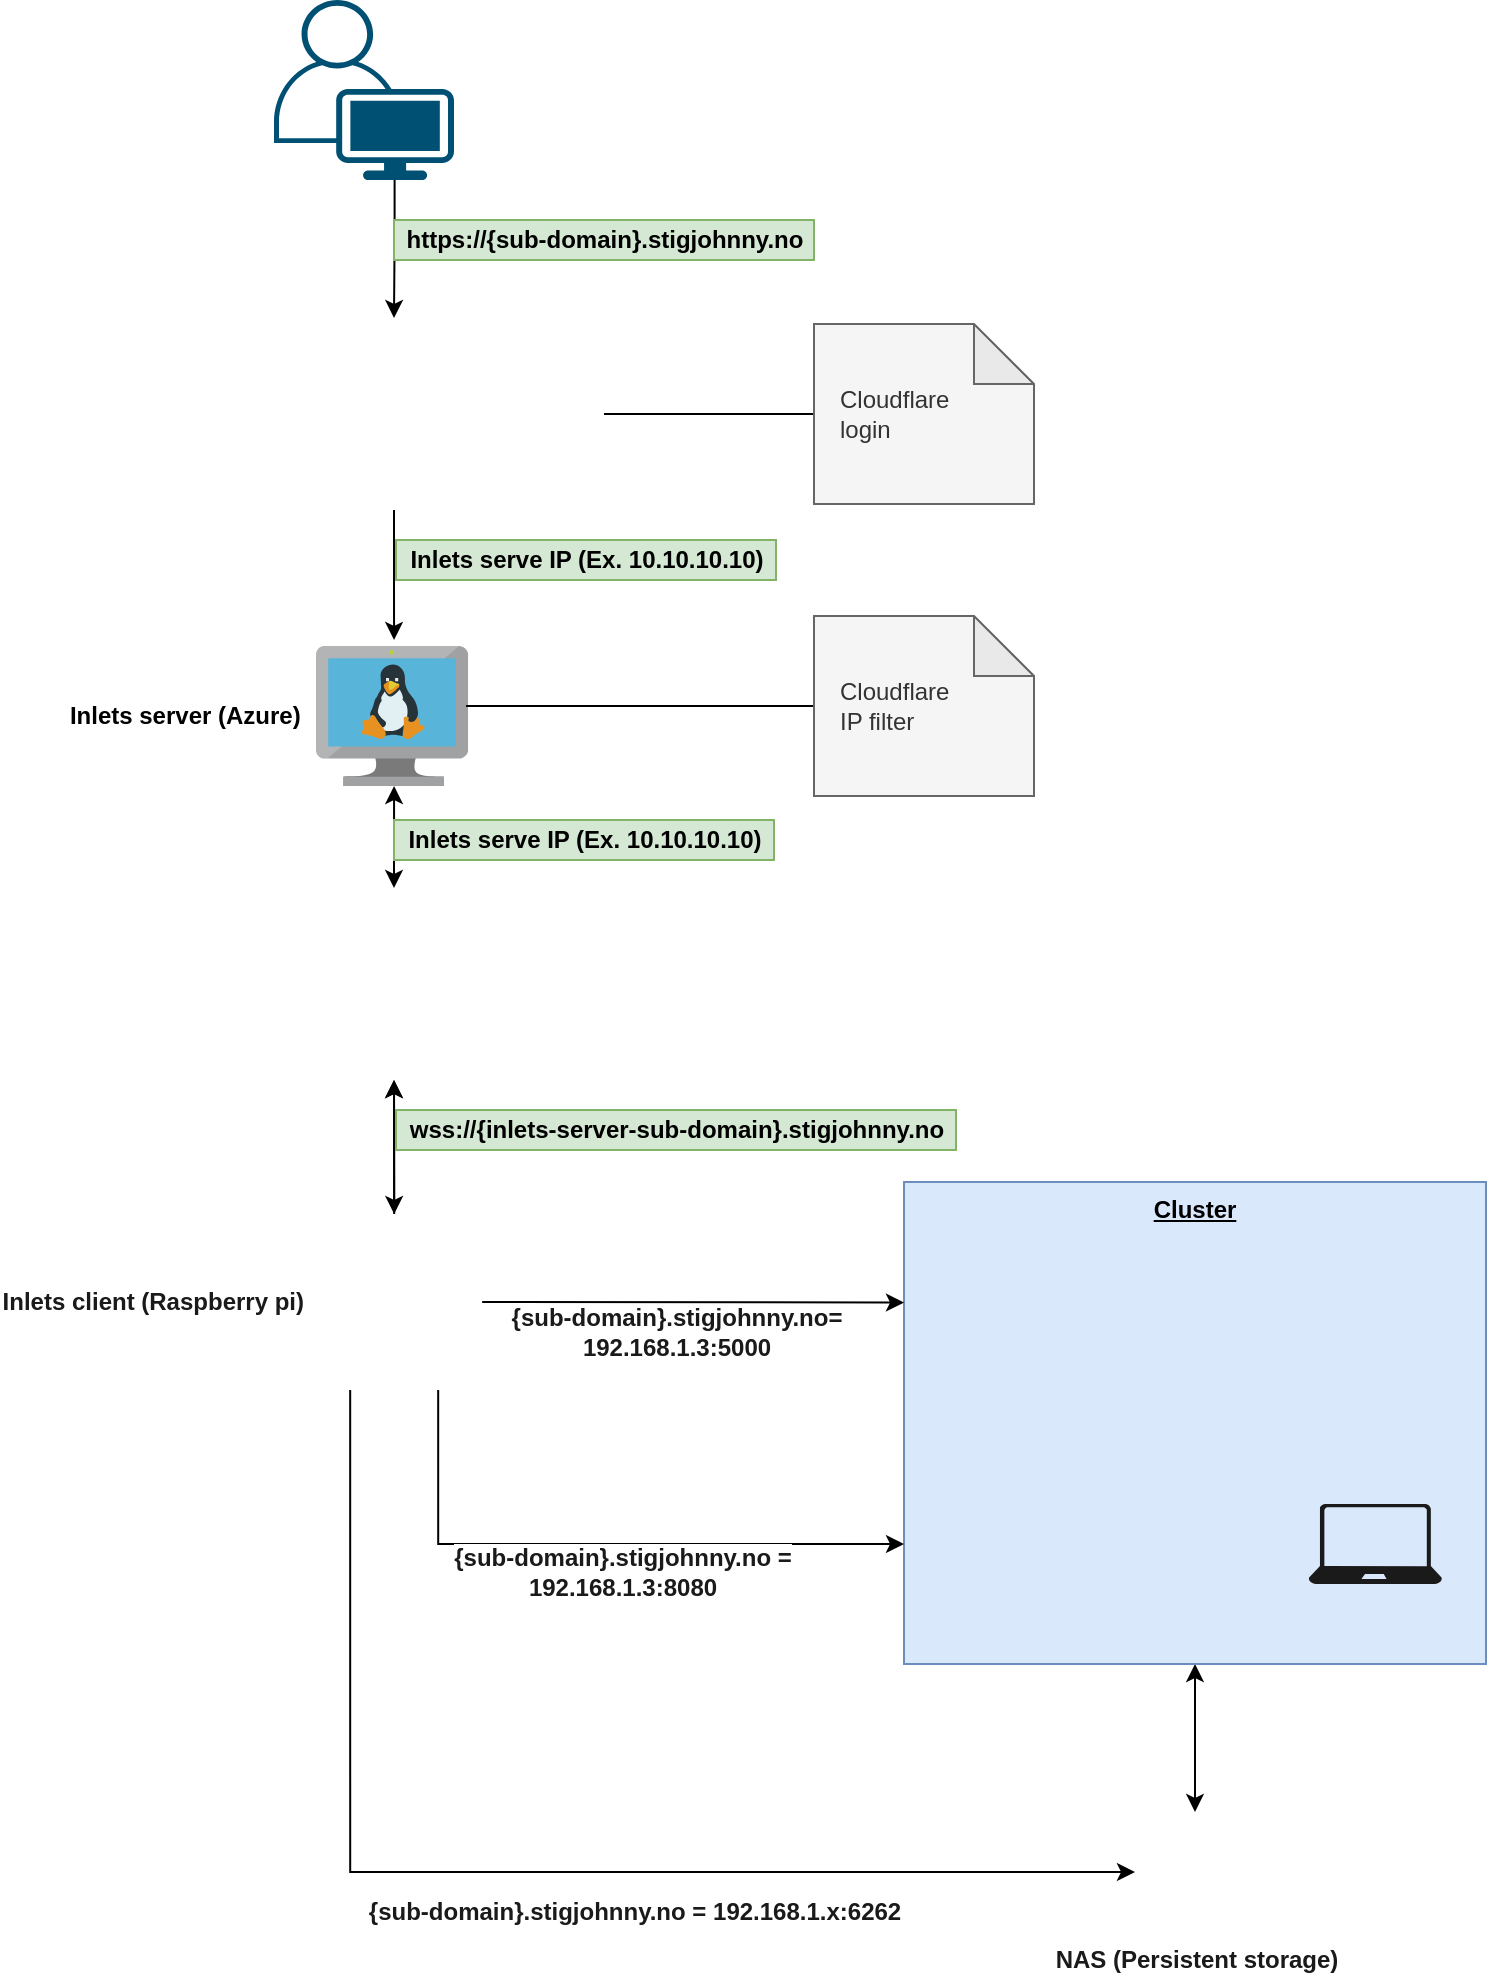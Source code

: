 <mxfile version="13.6.10" type="github">
  <diagram id="s8AwVMIxezCo4EP9aFGA" name="Page-1">
    <mxGraphModel dx="2062" dy="1154" grid="1" gridSize="10" guides="1" tooltips="1" connect="1" arrows="1" fold="1" page="1" pageScale="1" pageWidth="827" pageHeight="1169" math="0" shadow="0">
      <root>
        <mxCell id="0" />
        <mxCell id="1" parent="0" />
        <mxCell id="O-EB3cGpP6omxJuydePZ-1" style="edgeStyle=orthogonalEdgeStyle;rounded=0;sketch=0;orthogonalLoop=1;jettySize=auto;html=1;exitX=0.5;exitY=1;exitDx=0;exitDy=0;entryX=0.5;entryY=0;entryDx=0;entryDy=0;endArrow=classic;endFill=1;fontColor=#1A1A1A;startArrow=classic;startFill=1;" parent="1" source="O-EB3cGpP6omxJuydePZ-2" target="O-EB3cGpP6omxJuydePZ-34" edge="1">
          <mxGeometry relative="1" as="geometry" />
        </mxCell>
        <mxCell id="O-EB3cGpP6omxJuydePZ-2" value="&lt;b&gt;&lt;u&gt;Cluster&lt;/u&gt;&lt;/b&gt;" style="rounded=0;whiteSpace=wrap;html=1;labelBackgroundColor=none;fillColor=#dae8fc;strokeColor=#6c8ebf;verticalAlign=top;" parent="1" vertex="1">
          <mxGeometry x="464" y="641" width="291" height="241" as="geometry" />
        </mxCell>
        <mxCell id="O-EB3cGpP6omxJuydePZ-3" style="edgeStyle=orthogonalEdgeStyle;rounded=0;orthogonalLoop=1;jettySize=auto;html=1;exitX=0.5;exitY=1;exitDx=0;exitDy=0;entryX=0.513;entryY=-0.043;entryDx=0;entryDy=0;entryPerimeter=0;fontColor=#1A1A1A;metaEdit=0;sketch=0;" parent="1" source="O-EB3cGpP6omxJuydePZ-5" target="O-EB3cGpP6omxJuydePZ-9" edge="1">
          <mxGeometry relative="1" as="geometry">
            <Array as="points">
              <mxPoint x="209" y="340" />
              <mxPoint x="209" y="340" />
            </Array>
          </mxGeometry>
        </mxCell>
        <mxCell id="O-EB3cGpP6omxJuydePZ-4" style="edgeStyle=orthogonalEdgeStyle;rounded=0;sketch=0;orthogonalLoop=1;jettySize=auto;html=1;exitX=1;exitY=0.5;exitDx=0;exitDy=0;entryX=0;entryY=0.5;entryDx=0;entryDy=0;entryPerimeter=0;fontColor=#1A1A1A;endArrow=none;endFill=0;" parent="1" source="O-EB3cGpP6omxJuydePZ-5" target="O-EB3cGpP6omxJuydePZ-26" edge="1">
          <mxGeometry relative="1" as="geometry" />
        </mxCell>
        <mxCell id="O-EB3cGpP6omxJuydePZ-5" value="" style="shape=image;html=1;verticalAlign=top;verticalLabelPosition=bottom;labelBackgroundColor=#ffffff;imageAspect=0;aspect=fixed;image=https://www.cloudflare.com/img/logo-web-badges/cf-logo-on-white-bg.svg;fontColor=#FFB570;labelBorderColor=none;" parent="1" vertex="1">
          <mxGeometry x="104" y="209" width="210" height="96" as="geometry" />
        </mxCell>
        <mxCell id="O-EB3cGpP6omxJuydePZ-6" style="edgeStyle=orthogonalEdgeStyle;rounded=0;orthogonalLoop=1;jettySize=auto;html=1;exitX=0.67;exitY=1;exitDx=0;exitDy=0;entryX=0.5;entryY=0;entryDx=0;entryDy=0;fontColor=#FFB570;exitPerimeter=0;" parent="1" source="O-EB3cGpP6omxJuydePZ-8" target="O-EB3cGpP6omxJuydePZ-5" edge="1">
          <mxGeometry relative="1" as="geometry">
            <Array as="points">
              <mxPoint x="209" y="170" />
              <mxPoint x="209" y="170" />
            </Array>
          </mxGeometry>
        </mxCell>
        <mxCell id="O-EB3cGpP6omxJuydePZ-8" value="" style="points=[[0.35,0,0],[0.98,0.51,0],[1,0.71,0],[0.67,1,0],[0,0.795,0],[0,0.65,0]];verticalLabelPosition=bottom;html=1;verticalAlign=top;aspect=fixed;align=center;pointerEvents=1;shape=mxgraph.cisco19.user;fillColor=#005073;strokeColor=none;fontColor=#FFB570;" parent="1" vertex="1">
          <mxGeometry x="149" y="50" width="90" height="90" as="geometry" />
        </mxCell>
        <mxCell id="O-EB3cGpP6omxJuydePZ-9" value="&lt;b&gt;Inlets server (Azure)&amp;nbsp;&amp;nbsp;&lt;/b&gt;" style="aspect=fixed;html=1;points=[];align=right;image;fontSize=12;image=img/lib/mscae/VM_Linux.svg;labelPosition=left;verticalLabelPosition=middle;verticalAlign=middle;" parent="1" vertex="1">
          <mxGeometry x="170" y="373" width="76.09" height="70" as="geometry" />
        </mxCell>
        <mxCell id="O-EB3cGpP6omxJuydePZ-10" style="edgeStyle=orthogonalEdgeStyle;rounded=0;orthogonalLoop=1;jettySize=auto;html=1;exitX=0.5;exitY=0;exitDx=0;exitDy=0;fontColor=#1A1A1A;" parent="1" source="O-EB3cGpP6omxJuydePZ-17" target="O-EB3cGpP6omxJuydePZ-20" edge="1">
          <mxGeometry relative="1" as="geometry" />
        </mxCell>
        <mxCell id="O-EB3cGpP6omxJuydePZ-11" style="edgeStyle=orthogonalEdgeStyle;rounded=0;sketch=0;orthogonalLoop=1;jettySize=auto;html=1;exitX=1;exitY=0.5;exitDx=0;exitDy=0;entryX=0;entryY=0.25;entryDx=0;entryDy=0;endArrow=classic;endFill=1;fontColor=#1A1A1A;" parent="1" source="O-EB3cGpP6omxJuydePZ-17" target="O-EB3cGpP6omxJuydePZ-2" edge="1">
          <mxGeometry relative="1" as="geometry">
            <Array as="points">
              <mxPoint x="253" y="701" />
            </Array>
          </mxGeometry>
        </mxCell>
        <mxCell id="O-EB3cGpP6omxJuydePZ-12" value="{sub-domain}.stigjohnny.no=&lt;br&gt;192.168.1.3:5000" style="edgeLabel;html=1;align=center;verticalAlign=middle;resizable=0;points=[];fontColor=#1A1A1A;fontSize=12;fontStyle=1" parent="O-EB3cGpP6omxJuydePZ-11" vertex="1" connectable="0">
          <mxGeometry x="0.353" y="2" relative="1" as="geometry">
            <mxPoint x="-46.09" y="16.72" as="offset" />
          </mxGeometry>
        </mxCell>
        <mxCell id="O-EB3cGpP6omxJuydePZ-13" style="edgeStyle=orthogonalEdgeStyle;rounded=0;sketch=0;orthogonalLoop=1;jettySize=auto;html=1;endArrow=classic;endFill=1;fontColor=#1A1A1A;exitX=0.75;exitY=1;exitDx=0;exitDy=0;" parent="1" source="O-EB3cGpP6omxJuydePZ-17" edge="1">
          <mxGeometry relative="1" as="geometry">
            <Array as="points">
              <mxPoint x="231" y="822" />
            </Array>
            <mxPoint x="464" y="822" as="targetPoint" />
          </mxGeometry>
        </mxCell>
        <mxCell id="O-EB3cGpP6omxJuydePZ-14" value="{sub-domain}.stigjohnny.no = &lt;br&gt;192.168.1.3:8080" style="edgeLabel;html=1;align=center;verticalAlign=middle;resizable=0;points=[];fontColor=#1A1A1A;fontStyle=1;fontSize=12;" parent="O-EB3cGpP6omxJuydePZ-13" vertex="1" connectable="0">
          <mxGeometry x="0.098" y="-4" relative="1" as="geometry">
            <mxPoint x="-1.1" y="10" as="offset" />
          </mxGeometry>
        </mxCell>
        <mxCell id="O-EB3cGpP6omxJuydePZ-15" style="edgeStyle=orthogonalEdgeStyle;rounded=0;sketch=0;orthogonalLoop=1;jettySize=auto;html=1;exitX=0.25;exitY=1;exitDx=0;exitDy=0;entryX=0;entryY=0.5;entryDx=0;entryDy=0;endArrow=classic;endFill=1;fontColor=#1A1A1A;" parent="1" source="O-EB3cGpP6omxJuydePZ-17" target="O-EB3cGpP6omxJuydePZ-34" edge="1">
          <mxGeometry relative="1" as="geometry" />
        </mxCell>
        <mxCell id="O-EB3cGpP6omxJuydePZ-16" value="{sub-domain}.stigjohnny.no = 192.168.1.x:6262" style="edgeLabel;html=1;align=center;verticalAlign=middle;resizable=0;points=[];fontColor=#1A1A1A;fontSize=12;fontStyle=1" parent="O-EB3cGpP6omxJuydePZ-15" vertex="1" connectable="0">
          <mxGeometry x="-0.248" y="131" relative="1" as="geometry">
            <mxPoint x="10.9" y="23.01" as="offset" />
          </mxGeometry>
        </mxCell>
        <mxCell id="O-EB3cGpP6omxJuydePZ-17" value="&lt;b&gt;Inlets client (Raspberry pi)&lt;/b&gt;" style="shape=image;html=1;verticalAlign=middle;verticalLabelPosition=middle;labelBackgroundColor=#ffffff;imageAspect=0;aspect=fixed;image=https://cdn4.iconfinder.com/data/icons/logos-and-brands/512/272_Raspberry_Pi_logo-128.png;fontColor=#1A1A1A;labelPosition=left;align=right;" parent="1" vertex="1">
          <mxGeometry x="165.09" y="657" width="88" height="88" as="geometry" />
        </mxCell>
        <mxCell id="O-EB3cGpP6omxJuydePZ-18" style="edgeStyle=orthogonalEdgeStyle;rounded=0;orthogonalLoop=1;jettySize=auto;html=1;exitX=0.5;exitY=0;exitDx=0;exitDy=0;entryX=0.513;entryY=1;entryDx=0;entryDy=0;entryPerimeter=0;fontColor=#1A1A1A;startArrow=classic;startFill=1;" parent="1" source="O-EB3cGpP6omxJuydePZ-20" target="O-EB3cGpP6omxJuydePZ-9" edge="1">
          <mxGeometry relative="1" as="geometry" />
        </mxCell>
        <mxCell id="O-EB3cGpP6omxJuydePZ-19" value="" style="edgeStyle=orthogonalEdgeStyle;rounded=0;sketch=0;orthogonalLoop=1;jettySize=auto;html=1;startArrow=classic;startFill=1;endArrow=classic;endFill=1;fontColor=#1A1A1A;" parent="1" source="O-EB3cGpP6omxJuydePZ-20" target="O-EB3cGpP6omxJuydePZ-17" edge="1">
          <mxGeometry relative="1" as="geometry" />
        </mxCell>
        <mxCell id="O-EB3cGpP6omxJuydePZ-20" value="" style="shape=image;html=1;verticalAlign=top;verticalLabelPosition=bottom;labelBackgroundColor=#ffffff;imageAspect=0;aspect=fixed;image=https://www.cloudflare.com/img/logo-web-badges/cf-logo-on-white-bg.svg;fontColor=#FFB570;labelBorderColor=none;" parent="1" vertex="1">
          <mxGeometry x="104" y="494" width="210" height="96" as="geometry" />
        </mxCell>
        <mxCell id="O-EB3cGpP6omxJuydePZ-21" value="Inlets serve IP (Ex. 10.10.10.10)" style="text;html=1;align=center;verticalAlign=middle;resizable=0;points=[];autosize=1;fontStyle=1;fillColor=#d5e8d4;strokeColor=#82b366;" parent="1" vertex="1">
          <mxGeometry x="210" y="320" width="190" height="20" as="geometry" />
        </mxCell>
        <mxCell id="O-EB3cGpP6omxJuydePZ-22" value="wss://{inlets-server-sub-domain}.stigjohnny.no" style="text;html=1;align=center;verticalAlign=middle;resizable=0;points=[];autosize=1;fontStyle=1;fillColor=#d5e8d4;strokeColor=#82b366;" parent="1" vertex="1">
          <mxGeometry x="210" y="605" width="280" height="20" as="geometry" />
        </mxCell>
        <mxCell id="O-EB3cGpP6omxJuydePZ-23" value="Inlets serve IP (Ex. 10.10.10.10)" style="text;html=1;align=center;verticalAlign=middle;resizable=0;points=[];autosize=1;fontStyle=1;fillColor=#d5e8d4;strokeColor=#82b366;" parent="1" vertex="1">
          <mxGeometry x="209" y="460" width="190" height="20" as="geometry" />
        </mxCell>
        <mxCell id="O-EB3cGpP6omxJuydePZ-24" style="edgeStyle=orthogonalEdgeStyle;rounded=0;sketch=0;orthogonalLoop=1;jettySize=auto;html=1;exitX=0;exitY=0.5;exitDx=0;exitDy=0;exitPerimeter=0;entryX=0.986;entryY=0.429;entryDx=0;entryDy=0;entryPerimeter=0;fontColor=#1A1A1A;endArrow=none;endFill=0;" parent="1" source="O-EB3cGpP6omxJuydePZ-25" target="O-EB3cGpP6omxJuydePZ-9" edge="1">
          <mxGeometry relative="1" as="geometry" />
        </mxCell>
        <mxCell id="O-EB3cGpP6omxJuydePZ-25" value="&lt;div&gt;&lt;span&gt;Cloudflare&amp;nbsp;&lt;/span&gt;&lt;/div&gt;&lt;div&gt;&lt;span&gt;IP filter&lt;/span&gt;&lt;/div&gt;" style="shape=note;whiteSpace=wrap;html=1;backgroundOutline=1;darkOpacity=0.05;fontColor=#333333;align=left;spacingLeft=11;fillColor=#f5f5f5;strokeColor=#666666;" parent="1" vertex="1">
          <mxGeometry x="419" y="358" width="110" height="90" as="geometry" />
        </mxCell>
        <mxCell id="O-EB3cGpP6omxJuydePZ-26" value="&lt;div&gt;&lt;span&gt;Cloudflare&amp;nbsp;&lt;/span&gt;&lt;/div&gt;&lt;div&gt;login&lt;/div&gt;" style="shape=note;whiteSpace=wrap;html=1;backgroundOutline=1;darkOpacity=0.05;fontColor=#333333;align=left;spacingLeft=11;fillColor=#f5f5f5;strokeColor=#666666;" parent="1" vertex="1">
          <mxGeometry x="419" y="212" width="110" height="90" as="geometry" />
        </mxCell>
        <mxCell id="O-EB3cGpP6omxJuydePZ-28" value="" style="shape=image;html=1;verticalAlign=middle;verticalLabelPosition=middle;labelBackgroundColor=#ffffff;imageAspect=0;aspect=fixed;image=https://cdn4.iconfinder.com/data/icons/logos-and-brands/512/272_Raspberry_Pi_logo-128.png;fontColor=#1A1A1A;labelPosition=left;align=right;" parent="1" vertex="1">
          <mxGeometry x="490" y="692" width="68" height="68" as="geometry" />
        </mxCell>
        <mxCell id="O-EB3cGpP6omxJuydePZ-29" value="" style="shape=image;html=1;verticalAlign=middle;verticalLabelPosition=middle;labelBackgroundColor=#ffffff;imageAspect=0;aspect=fixed;image=https://cdn4.iconfinder.com/data/icons/logos-and-brands/512/272_Raspberry_Pi_logo-128.png;fontColor=#1A1A1A;labelPosition=left;align=right;" parent="1" vertex="1">
          <mxGeometry x="490" y="782" width="68" height="68" as="geometry" />
        </mxCell>
        <mxCell id="O-EB3cGpP6omxJuydePZ-30" value="" style="shape=image;html=1;verticalAlign=middle;verticalLabelPosition=middle;labelBackgroundColor=#ffffff;imageAspect=0;aspect=fixed;image=https://cdn4.iconfinder.com/data/icons/logos-and-brands/512/272_Raspberry_Pi_logo-128.png;fontColor=#1A1A1A;labelPosition=left;align=right;" parent="1" vertex="1">
          <mxGeometry x="575" y="692" width="68" height="68" as="geometry" />
        </mxCell>
        <mxCell id="O-EB3cGpP6omxJuydePZ-31" value="" style="shape=image;html=1;verticalAlign=middle;verticalLabelPosition=middle;labelBackgroundColor=#ffffff;imageAspect=0;aspect=fixed;image=https://cdn4.iconfinder.com/data/icons/logos-and-brands/512/272_Raspberry_Pi_logo-128.png;fontColor=#1A1A1A;labelPosition=left;align=right;" parent="1" vertex="1">
          <mxGeometry x="665" y="692" width="68" height="68" as="geometry" />
        </mxCell>
        <mxCell id="O-EB3cGpP6omxJuydePZ-32" value="" style="shape=image;html=1;verticalAlign=middle;verticalLabelPosition=middle;labelBackgroundColor=#ffffff;imageAspect=0;aspect=fixed;image=https://cdn4.iconfinder.com/data/icons/logos-and-brands/512/272_Raspberry_Pi_logo-128.png;fontColor=#1A1A1A;labelPosition=left;align=right;" parent="1" vertex="1">
          <mxGeometry x="575" y="782" width="68" height="68" as="geometry" />
        </mxCell>
        <mxCell id="O-EB3cGpP6omxJuydePZ-33" value="" style="verticalLabelPosition=bottom;html=1;verticalAlign=top;align=center;strokeColor=none;shape=mxgraph.azure.laptop;pointerEvents=1;fontColor=#1A1A1A;fillColor=#1A1A1A;" parent="1" vertex="1">
          <mxGeometry x="666.33" y="802" width="66.67" height="40" as="geometry" />
        </mxCell>
        <mxCell id="O-EB3cGpP6omxJuydePZ-34" value="&lt;b&gt;NAS (Persistent storage)&lt;/b&gt;" style="shape=image;html=1;verticalAlign=top;verticalLabelPosition=bottom;labelBackgroundColor=#ffffff;imageAspect=0;aspect=fixed;image=https://cdn0.iconfinder.com/data/icons/windows8_icons/26/nas.png;fillColor=#1A1A1A;fontColor=#1A1A1A;" parent="1" vertex="1">
          <mxGeometry x="579.5" y="956" width="60" height="60" as="geometry" />
        </mxCell>
        <mxCell id="O-EB3cGpP6omxJuydePZ-35" value="https://{sub-domain}.stigjohnny.no" style="text;html=1;align=center;verticalAlign=middle;resizable=0;points=[];autosize=1;fontStyle=1;fillColor=#d5e8d4;strokeColor=#82b366;" parent="1" vertex="1">
          <mxGeometry x="209" y="160" width="210" height="20" as="geometry" />
        </mxCell>
      </root>
    </mxGraphModel>
  </diagram>
</mxfile>
